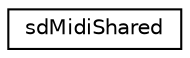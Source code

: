 digraph "Graphical Class Hierarchy"
{
 // LATEX_PDF_SIZE
  edge [fontname="Helvetica",fontsize="10",labelfontname="Helvetica",labelfontsize="10"];
  node [fontname="Helvetica",fontsize="10",shape=record];
  rankdir="LR";
  Node0 [label="sdMidiShared",height=0.2,width=0.4,color="black", fillcolor="white", style="filled",URL="$classsdMidiShared.html",tooltip=" "];
}
